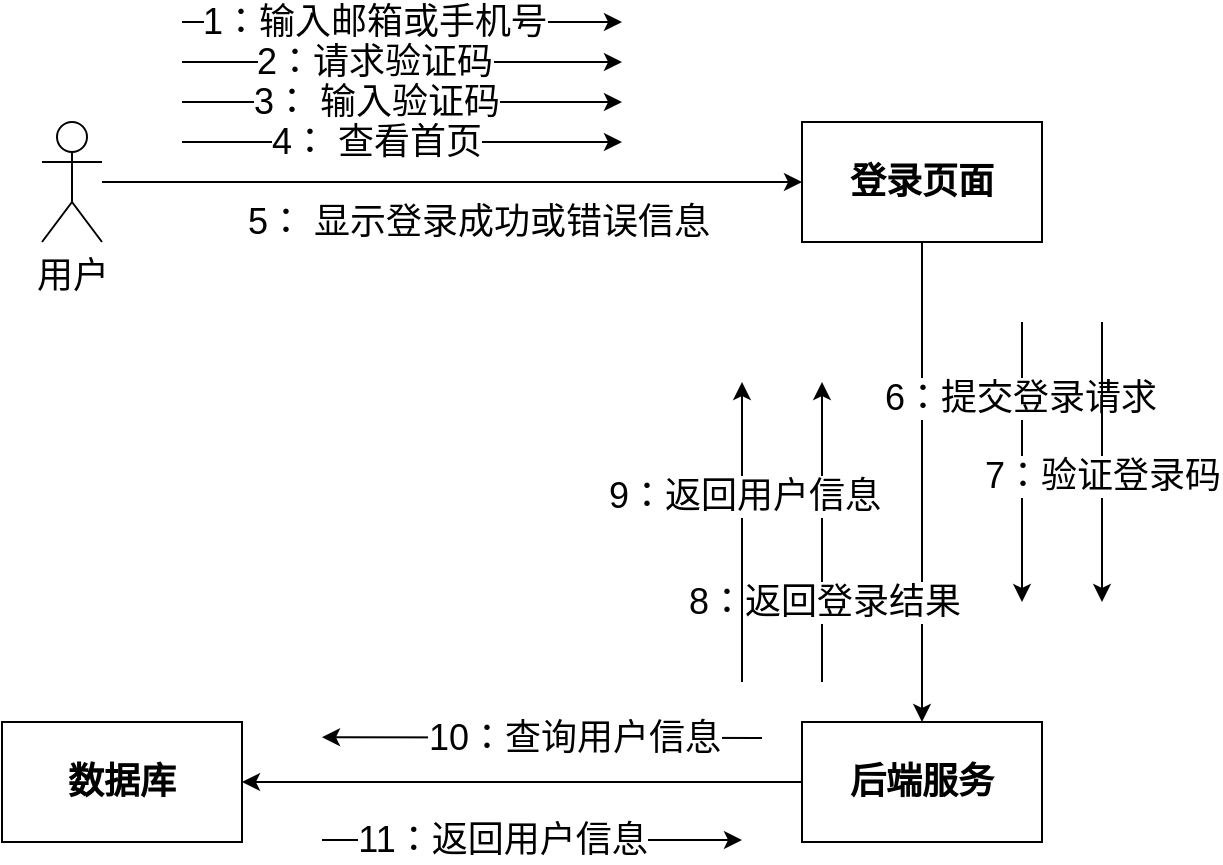 <mxfile version="24.8.0">
  <diagram name="第 1 页" id="Ds1WfqPepJgFuRVgBtiN">
    <mxGraphModel dx="1051" dy="862" grid="1" gridSize="10" guides="1" tooltips="1" connect="1" arrows="1" fold="1" page="1" pageScale="1" pageWidth="827" pageHeight="1169" math="0" shadow="0">
      <root>
        <mxCell id="0" />
        <mxCell id="1" parent="0" />
        <mxCell id="H6uU4xHgxZZtrp1fbALW-36" style="edgeStyle=orthogonalEdgeStyle;rounded=0;orthogonalLoop=1;jettySize=auto;html=1;fontSize=18;" edge="1" parent="1" source="H6uU4xHgxZZtrp1fbALW-34" target="H6uU4xHgxZZtrp1fbALW-35">
          <mxGeometry relative="1" as="geometry" />
        </mxCell>
        <mxCell id="H6uU4xHgxZZtrp1fbALW-34" value="用户" style="shape=umlActor;verticalLabelPosition=bottom;verticalAlign=top;html=1;outlineConnect=0;fontSize=18;" vertex="1" parent="1">
          <mxGeometry x="140" y="180" width="30" height="60" as="geometry" />
        </mxCell>
        <mxCell id="H6uU4xHgxZZtrp1fbALW-50" style="edgeStyle=orthogonalEdgeStyle;rounded=0;orthogonalLoop=1;jettySize=auto;html=1;fontSize=18;" edge="1" parent="1" source="H6uU4xHgxZZtrp1fbALW-35" target="H6uU4xHgxZZtrp1fbALW-49">
          <mxGeometry relative="1" as="geometry" />
        </mxCell>
        <mxCell id="H6uU4xHgxZZtrp1fbALW-35" value="&lt;span style=&quot;font-weight: 700; text-wrap-mode: nowrap; font-size: 18px;&quot;&gt;登录页面&lt;/span&gt;" style="rounded=0;whiteSpace=wrap;html=1;fontSize=18;" vertex="1" parent="1">
          <mxGeometry x="520" y="180" width="120" height="60" as="geometry" />
        </mxCell>
        <mxCell id="H6uU4xHgxZZtrp1fbALW-38" value="" style="endArrow=classic;html=1;rounded=0;fontSize=18;" edge="1" parent="1">
          <mxGeometry width="50" height="50" relative="1" as="geometry">
            <mxPoint x="210" y="130" as="sourcePoint" />
            <mxPoint x="430" y="130" as="targetPoint" />
          </mxGeometry>
        </mxCell>
        <mxCell id="H6uU4xHgxZZtrp1fbALW-40" value="1：输入邮箱或手机号" style="edgeLabel;html=1;align=center;verticalAlign=middle;resizable=0;points=[];fontSize=18;" vertex="1" connectable="0" parent="H6uU4xHgxZZtrp1fbALW-38">
          <mxGeometry x="-0.126" relative="1" as="geometry">
            <mxPoint as="offset" />
          </mxGeometry>
        </mxCell>
        <mxCell id="H6uU4xHgxZZtrp1fbALW-41" value="" style="endArrow=classic;html=1;rounded=0;fontSize=18;" edge="1" parent="1">
          <mxGeometry width="50" height="50" relative="1" as="geometry">
            <mxPoint x="210" y="150" as="sourcePoint" />
            <mxPoint x="430" y="150" as="targetPoint" />
          </mxGeometry>
        </mxCell>
        <mxCell id="H6uU4xHgxZZtrp1fbALW-42" value="2：请求验证码" style="edgeLabel;html=1;align=center;verticalAlign=middle;resizable=0;points=[];fontSize=18;" vertex="1" connectable="0" parent="H6uU4xHgxZZtrp1fbALW-41">
          <mxGeometry x="-0.126" relative="1" as="geometry">
            <mxPoint as="offset" />
          </mxGeometry>
        </mxCell>
        <mxCell id="H6uU4xHgxZZtrp1fbALW-43" value="" style="endArrow=classic;html=1;rounded=0;fontSize=18;" edge="1" parent="1">
          <mxGeometry width="50" height="50" relative="1" as="geometry">
            <mxPoint x="210" y="170" as="sourcePoint" />
            <mxPoint x="430" y="170" as="targetPoint" />
          </mxGeometry>
        </mxCell>
        <mxCell id="H6uU4xHgxZZtrp1fbALW-44" value="3： 输入验证码" style="edgeLabel;html=1;align=center;verticalAlign=middle;resizable=0;points=[];fontSize=18;" vertex="1" connectable="0" parent="H6uU4xHgxZZtrp1fbALW-43">
          <mxGeometry x="-0.126" relative="1" as="geometry">
            <mxPoint x="1" as="offset" />
          </mxGeometry>
        </mxCell>
        <mxCell id="H6uU4xHgxZZtrp1fbALW-45" value="" style="endArrow=classic;html=1;rounded=0;fontSize=18;" edge="1" parent="1">
          <mxGeometry width="50" height="50" relative="1" as="geometry">
            <mxPoint x="440" y="230" as="sourcePoint" />
            <mxPoint x="250" y="230" as="targetPoint" />
          </mxGeometry>
        </mxCell>
        <mxCell id="H6uU4xHgxZZtrp1fbALW-46" value="5： 显示登录成功或错误信息" style="edgeLabel;html=1;align=center;verticalAlign=middle;resizable=0;points=[];fontSize=18;" vertex="1" connectable="0" parent="H6uU4xHgxZZtrp1fbALW-45">
          <mxGeometry x="-0.126" relative="1" as="geometry">
            <mxPoint x="1" as="offset" />
          </mxGeometry>
        </mxCell>
        <mxCell id="H6uU4xHgxZZtrp1fbALW-47" value="" style="endArrow=classic;html=1;rounded=0;fontSize=18;" edge="1" parent="1">
          <mxGeometry width="50" height="50" relative="1" as="geometry">
            <mxPoint x="210" y="190" as="sourcePoint" />
            <mxPoint x="430" y="190" as="targetPoint" />
          </mxGeometry>
        </mxCell>
        <mxCell id="H6uU4xHgxZZtrp1fbALW-48" value="4： 查看首页" style="edgeLabel;html=1;align=center;verticalAlign=middle;resizable=0;points=[];fontSize=18;" vertex="1" connectable="0" parent="H6uU4xHgxZZtrp1fbALW-47">
          <mxGeometry x="-0.126" relative="1" as="geometry">
            <mxPoint x="1" as="offset" />
          </mxGeometry>
        </mxCell>
        <mxCell id="H6uU4xHgxZZtrp1fbALW-62" style="edgeStyle=orthogonalEdgeStyle;rounded=0;orthogonalLoop=1;jettySize=auto;html=1;entryX=1;entryY=0.5;entryDx=0;entryDy=0;fontSize=18;" edge="1" parent="1" source="H6uU4xHgxZZtrp1fbALW-49" target="H6uU4xHgxZZtrp1fbALW-61">
          <mxGeometry relative="1" as="geometry" />
        </mxCell>
        <mxCell id="H6uU4xHgxZZtrp1fbALW-49" value="&lt;span style=&quot;font-weight: 700; text-wrap-mode: nowrap; font-size: 18px;&quot;&gt;后端服务&lt;/span&gt;" style="rounded=0;whiteSpace=wrap;html=1;fontSize=18;" vertex="1" parent="1">
          <mxGeometry x="520" y="480" width="120" height="60" as="geometry" />
        </mxCell>
        <mxCell id="H6uU4xHgxZZtrp1fbALW-51" value="" style="endArrow=classic;html=1;rounded=0;fontSize=18;" edge="1" parent="1">
          <mxGeometry width="50" height="50" relative="1" as="geometry">
            <mxPoint x="630" y="280" as="sourcePoint" />
            <mxPoint x="630" y="420" as="targetPoint" />
          </mxGeometry>
        </mxCell>
        <mxCell id="H6uU4xHgxZZtrp1fbALW-52" value="6：提交登录请求" style="edgeLabel;html=1;align=center;verticalAlign=middle;resizable=0;points=[];fontSize=18;" vertex="1" connectable="0" parent="H6uU4xHgxZZtrp1fbALW-51">
          <mxGeometry x="-0.467" y="-1" relative="1" as="geometry">
            <mxPoint as="offset" />
          </mxGeometry>
        </mxCell>
        <mxCell id="H6uU4xHgxZZtrp1fbALW-53" value="" style="endArrow=classic;html=1;rounded=0;fontSize=18;" edge="1" parent="1">
          <mxGeometry width="50" height="50" relative="1" as="geometry">
            <mxPoint x="530" y="460" as="sourcePoint" />
            <mxPoint x="530" y="310" as="targetPoint" />
          </mxGeometry>
        </mxCell>
        <mxCell id="H6uU4xHgxZZtrp1fbALW-54" value="8：返回登录结果" style="edgeLabel;html=1;align=center;verticalAlign=middle;resizable=0;points=[];fontSize=18;" vertex="1" connectable="0" parent="H6uU4xHgxZZtrp1fbALW-53">
          <mxGeometry x="-0.467" y="-1" relative="1" as="geometry">
            <mxPoint as="offset" />
          </mxGeometry>
        </mxCell>
        <mxCell id="H6uU4xHgxZZtrp1fbALW-55" value="" style="endArrow=classic;html=1;rounded=0;fontSize=18;" edge="1" parent="1">
          <mxGeometry width="50" height="50" relative="1" as="geometry">
            <mxPoint x="670" y="280" as="sourcePoint" />
            <mxPoint x="670" y="420" as="targetPoint" />
          </mxGeometry>
        </mxCell>
        <mxCell id="H6uU4xHgxZZtrp1fbALW-57" value="7：验证登录码" style="edgeLabel;html=1;align=center;verticalAlign=middle;resizable=0;points=[];fontSize=18;" vertex="1" connectable="0" parent="H6uU4xHgxZZtrp1fbALW-55">
          <mxGeometry x="0.1" relative="1" as="geometry">
            <mxPoint as="offset" />
          </mxGeometry>
        </mxCell>
        <mxCell id="H6uU4xHgxZZtrp1fbALW-58" value="" style="endArrow=classic;html=1;rounded=0;fontSize=18;" edge="1" parent="1">
          <mxGeometry width="50" height="50" relative="1" as="geometry">
            <mxPoint x="490" y="460" as="sourcePoint" />
            <mxPoint x="490" y="310" as="targetPoint" />
          </mxGeometry>
        </mxCell>
        <mxCell id="H6uU4xHgxZZtrp1fbALW-60" value="9：返回用户信息" style="edgeLabel;html=1;align=center;verticalAlign=middle;resizable=0;points=[];fontSize=18;" vertex="1" connectable="0" parent="H6uU4xHgxZZtrp1fbALW-58">
          <mxGeometry x="0.239" y="-1" relative="1" as="geometry">
            <mxPoint as="offset" />
          </mxGeometry>
        </mxCell>
        <mxCell id="H6uU4xHgxZZtrp1fbALW-61" value="&lt;span style=&quot;font-weight: 700; text-wrap-mode: nowrap; font-size: 18px;&quot;&gt;数据库&lt;/span&gt;" style="rounded=0;whiteSpace=wrap;html=1;fontSize=18;" vertex="1" parent="1">
          <mxGeometry x="120" y="480" width="120" height="60" as="geometry" />
        </mxCell>
        <mxCell id="H6uU4xHgxZZtrp1fbALW-63" value="" style="endArrow=classic;html=1;rounded=0;fontSize=18;" edge="1" parent="1">
          <mxGeometry width="50" height="50" relative="1" as="geometry">
            <mxPoint x="500" y="488" as="sourcePoint" />
            <mxPoint x="280" y="487.6" as="targetPoint" />
          </mxGeometry>
        </mxCell>
        <mxCell id="H6uU4xHgxZZtrp1fbALW-66" value="10：查询用户信息" style="edgeLabel;html=1;align=center;verticalAlign=middle;resizable=0;points=[];fontSize=18;" vertex="1" connectable="0" parent="H6uU4xHgxZZtrp1fbALW-63">
          <mxGeometry x="-0.143" relative="1" as="geometry">
            <mxPoint as="offset" />
          </mxGeometry>
        </mxCell>
        <mxCell id="H6uU4xHgxZZtrp1fbALW-67" value="" style="endArrow=classic;html=1;rounded=0;fontSize=18;" edge="1" parent="1">
          <mxGeometry width="50" height="50" relative="1" as="geometry">
            <mxPoint x="280" y="539" as="sourcePoint" />
            <mxPoint x="490" y="539" as="targetPoint" />
          </mxGeometry>
        </mxCell>
        <mxCell id="H6uU4xHgxZZtrp1fbALW-68" value="11：返回用户信息" style="edgeLabel;html=1;align=center;verticalAlign=middle;resizable=0;points=[];fontSize=18;" vertex="1" connectable="0" parent="H6uU4xHgxZZtrp1fbALW-67">
          <mxGeometry x="-0.143" relative="1" as="geometry">
            <mxPoint as="offset" />
          </mxGeometry>
        </mxCell>
      </root>
    </mxGraphModel>
  </diagram>
</mxfile>
